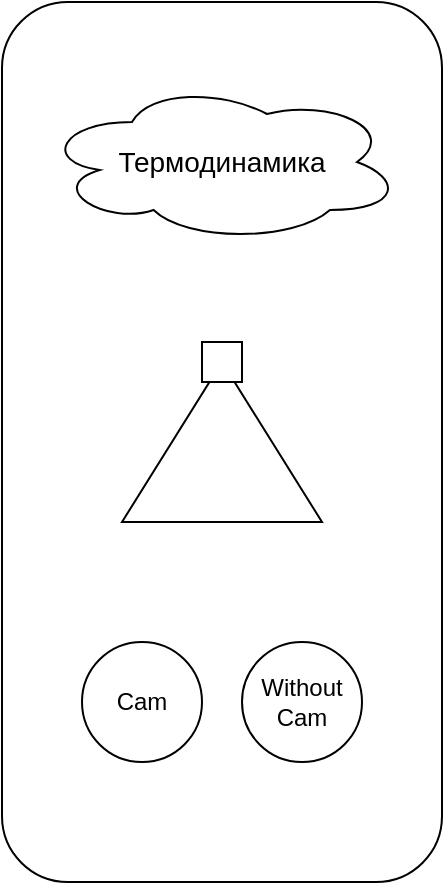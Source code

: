 <mxfile version="12.5.5" type="device"><diagram id="c_kNsRnh0kNVFjkKvkwt" name="Page-1"><mxGraphModel dx="646" dy="731" grid="1" gridSize="10" guides="1" tooltips="1" connect="1" arrows="1" fold="1" page="1" pageScale="1" pageWidth="827" pageHeight="1169" math="0" shadow="0"><root><mxCell id="0"/><mxCell id="1" parent="0"/><mxCell id="lPzSKxPLZh8VFUHRRqac-1" value="" style="rounded=1;whiteSpace=wrap;html=1;rotation=90;" vertex="1" parent="1"><mxGeometry x="130" y="150" width="440" height="220" as="geometry"/></mxCell><mxCell id="lPzSKxPLZh8VFUHRRqac-2" value="Cam" style="ellipse;whiteSpace=wrap;html=1;aspect=fixed;" vertex="1" parent="1"><mxGeometry x="280" y="360" width="60" height="60" as="geometry"/></mxCell><mxCell id="lPzSKxPLZh8VFUHRRqac-3" value="Without Cam" style="ellipse;whiteSpace=wrap;html=1;aspect=fixed;" vertex="1" parent="1"><mxGeometry x="360" y="360" width="60" height="60" as="geometry"/></mxCell><mxCell id="lPzSKxPLZh8VFUHRRqac-5" value="&lt;font style=&quot;font-size: 14px&quot;&gt;Термодинамика&lt;/font&gt;" style="ellipse;shape=cloud;whiteSpace=wrap;html=1;" vertex="1" parent="1"><mxGeometry x="260" y="80" width="180" height="80" as="geometry"/></mxCell><mxCell id="lPzSKxPLZh8VFUHRRqac-6" value="" style="triangle;whiteSpace=wrap;html=1;rotation=-90;" vertex="1" parent="1"><mxGeometry x="310" y="210" width="80" height="100" as="geometry"/></mxCell><mxCell id="lPzSKxPLZh8VFUHRRqac-7" value="" style="rounded=0;whiteSpace=wrap;html=1;" vertex="1" parent="1"><mxGeometry x="340" y="210" width="20" height="20" as="geometry"/></mxCell></root></mxGraphModel></diagram></mxfile>